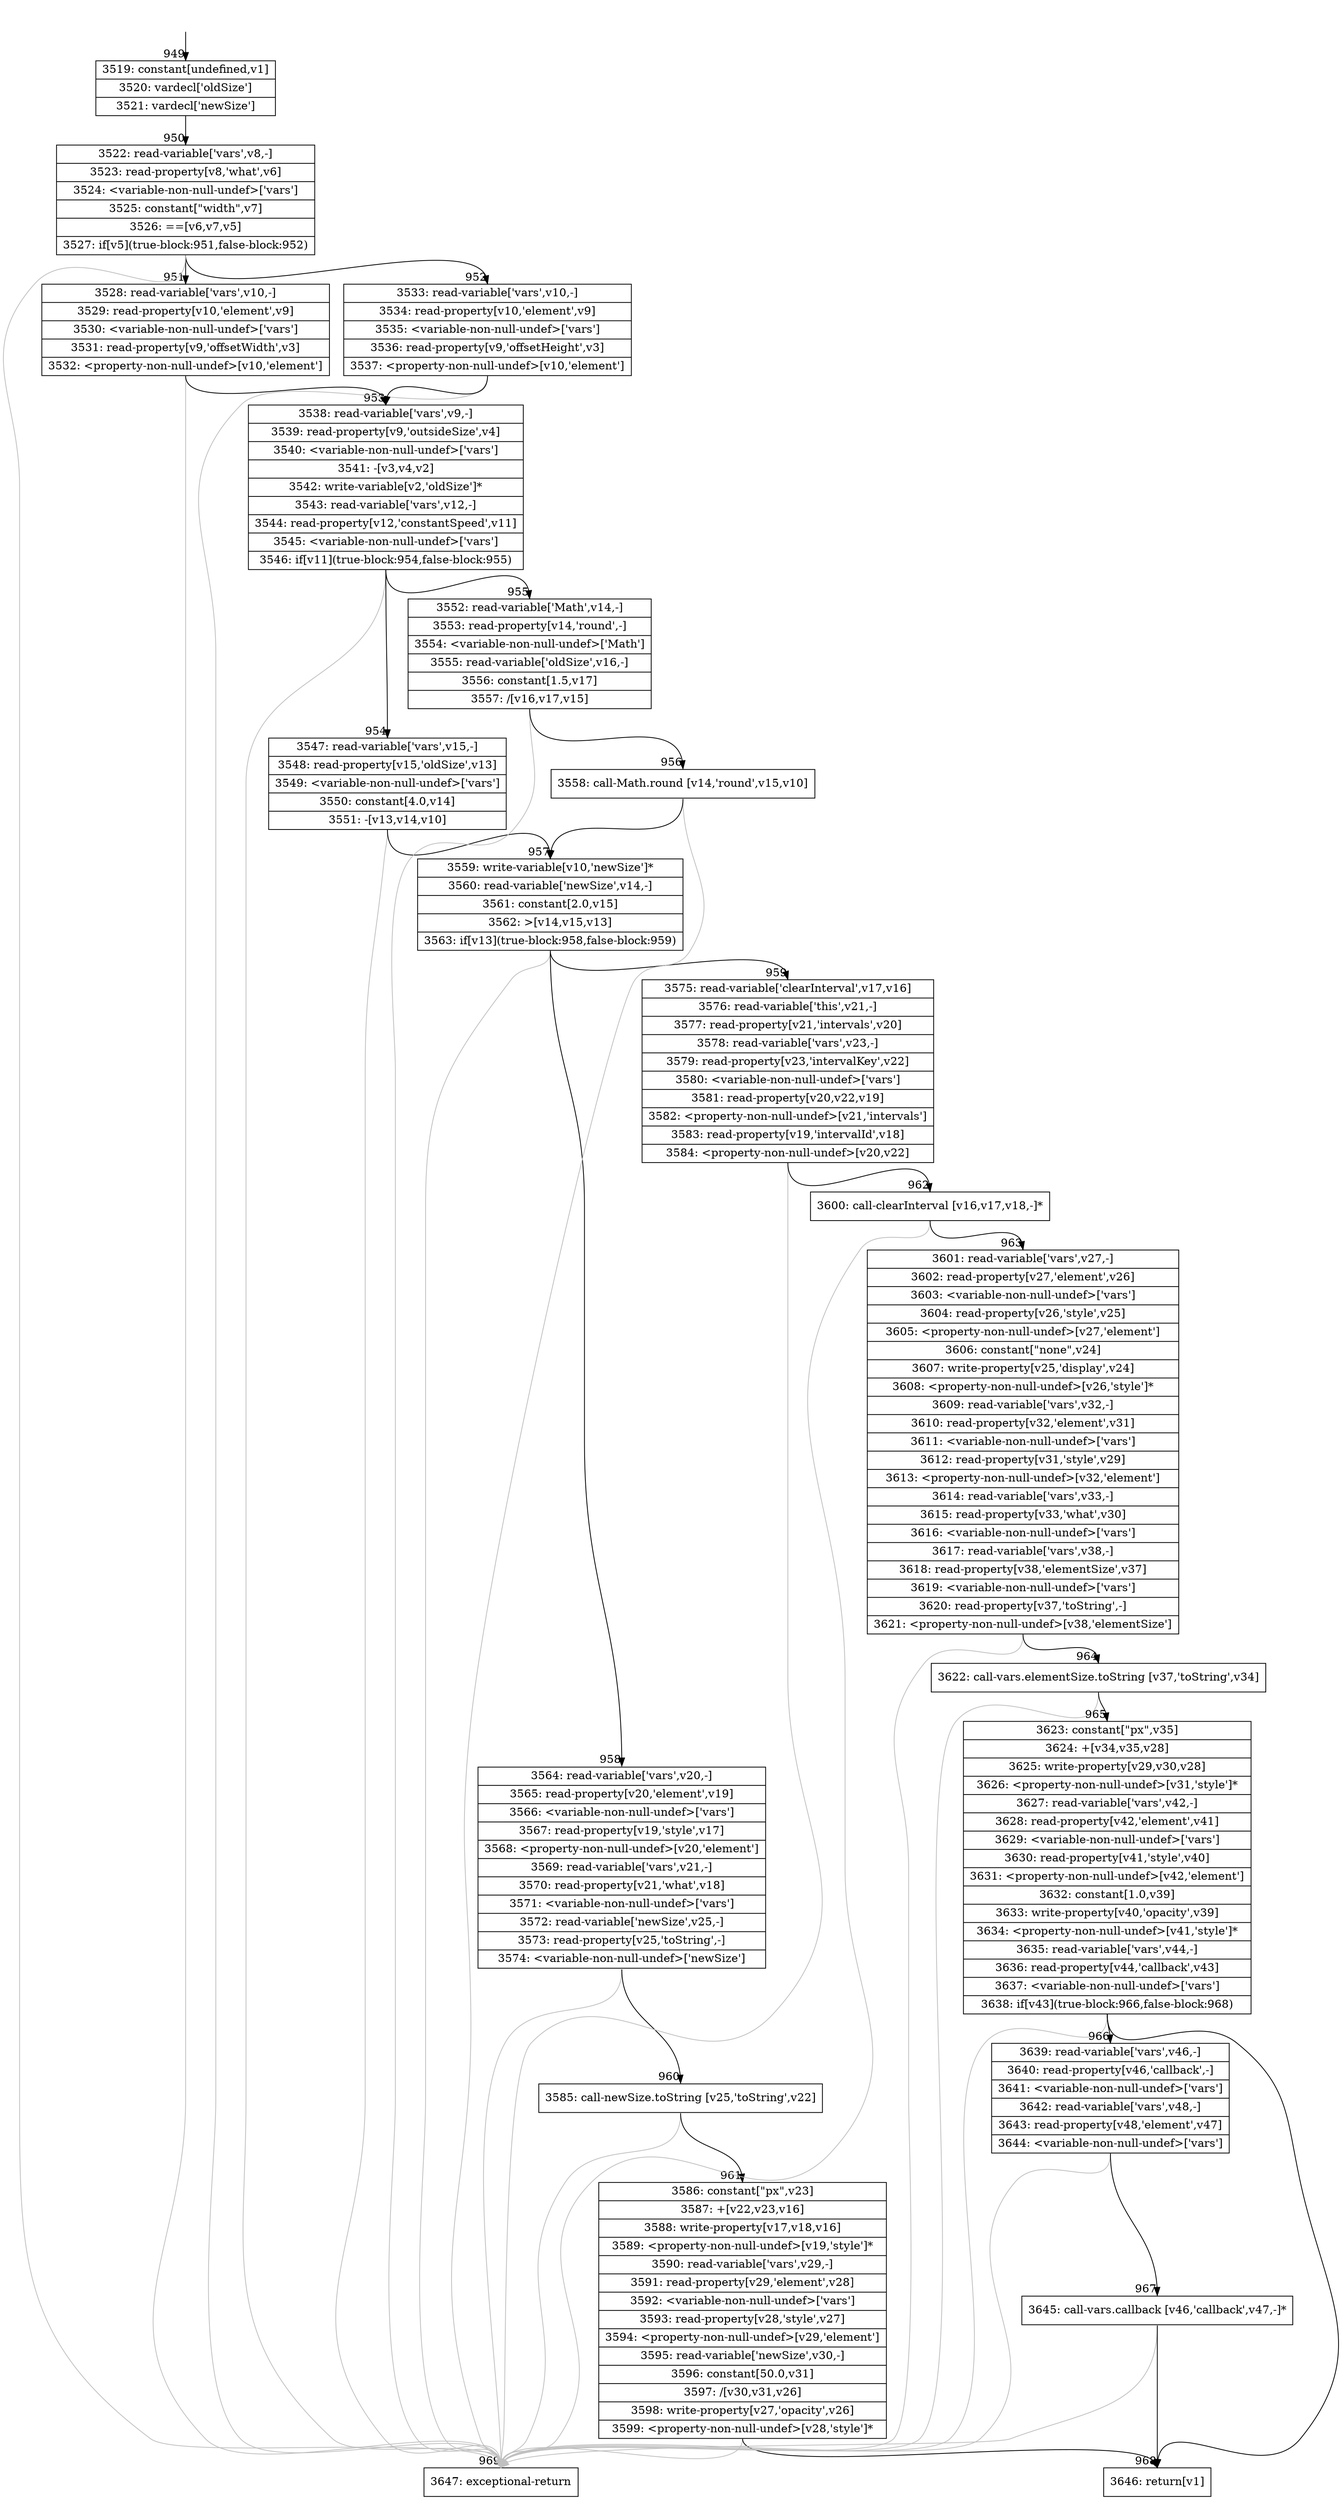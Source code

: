digraph {
rankdir="TD"
BB_entry51[shape=none,label=""];
BB_entry51 -> BB949 [tailport=s, headport=n, headlabel="    949"]
BB949 [shape=record label="{3519: constant[undefined,v1]|3520: vardecl['oldSize']|3521: vardecl['newSize']}" ] 
BB949 -> BB950 [tailport=s, headport=n, headlabel="      950"]
BB950 [shape=record label="{3522: read-variable['vars',v8,-]|3523: read-property[v8,'what',v6]|3524: \<variable-non-null-undef\>['vars']|3525: constant[\"width\",v7]|3526: ==[v6,v7,v5]|3527: if[v5](true-block:951,false-block:952)}" ] 
BB950 -> BB951 [tailport=s, headport=n, headlabel="      951"]
BB950 -> BB952 [tailport=s, headport=n, headlabel="      952"]
BB950 -> BB969 [tailport=s, headport=n, color=gray, headlabel="      969"]
BB951 [shape=record label="{3528: read-variable['vars',v10,-]|3529: read-property[v10,'element',v9]|3530: \<variable-non-null-undef\>['vars']|3531: read-property[v9,'offsetWidth',v3]|3532: \<property-non-null-undef\>[v10,'element']}" ] 
BB951 -> BB953 [tailport=s, headport=n, headlabel="      953"]
BB951 -> BB969 [tailport=s, headport=n, color=gray]
BB952 [shape=record label="{3533: read-variable['vars',v10,-]|3534: read-property[v10,'element',v9]|3535: \<variable-non-null-undef\>['vars']|3536: read-property[v9,'offsetHeight',v3]|3537: \<property-non-null-undef\>[v10,'element']}" ] 
BB952 -> BB953 [tailport=s, headport=n]
BB952 -> BB969 [tailport=s, headport=n, color=gray]
BB953 [shape=record label="{3538: read-variable['vars',v9,-]|3539: read-property[v9,'outsideSize',v4]|3540: \<variable-non-null-undef\>['vars']|3541: -[v3,v4,v2]|3542: write-variable[v2,'oldSize']*|3543: read-variable['vars',v12,-]|3544: read-property[v12,'constantSpeed',v11]|3545: \<variable-non-null-undef\>['vars']|3546: if[v11](true-block:954,false-block:955)}" ] 
BB953 -> BB954 [tailport=s, headport=n, headlabel="      954"]
BB953 -> BB955 [tailport=s, headport=n, headlabel="      955"]
BB953 -> BB969 [tailport=s, headport=n, color=gray]
BB954 [shape=record label="{3547: read-variable['vars',v15,-]|3548: read-property[v15,'oldSize',v13]|3549: \<variable-non-null-undef\>['vars']|3550: constant[4.0,v14]|3551: -[v13,v14,v10]}" ] 
BB954 -> BB957 [tailport=s, headport=n, headlabel="      957"]
BB954 -> BB969 [tailport=s, headport=n, color=gray]
BB955 [shape=record label="{3552: read-variable['Math',v14,-]|3553: read-property[v14,'round',-]|3554: \<variable-non-null-undef\>['Math']|3555: read-variable['oldSize',v16,-]|3556: constant[1.5,v17]|3557: /[v16,v17,v15]}" ] 
BB955 -> BB956 [tailport=s, headport=n, headlabel="      956"]
BB955 -> BB969 [tailport=s, headport=n, color=gray]
BB956 [shape=record label="{3558: call-Math.round [v14,'round',v15,v10]}" ] 
BB956 -> BB957 [tailport=s, headport=n]
BB956 -> BB969 [tailport=s, headport=n, color=gray]
BB957 [shape=record label="{3559: write-variable[v10,'newSize']*|3560: read-variable['newSize',v14,-]|3561: constant[2.0,v15]|3562: \>[v14,v15,v13]|3563: if[v13](true-block:958,false-block:959)}" ] 
BB957 -> BB958 [tailport=s, headport=n, headlabel="      958"]
BB957 -> BB959 [tailport=s, headport=n, headlabel="      959"]
BB957 -> BB969 [tailport=s, headport=n, color=gray]
BB958 [shape=record label="{3564: read-variable['vars',v20,-]|3565: read-property[v20,'element',v19]|3566: \<variable-non-null-undef\>['vars']|3567: read-property[v19,'style',v17]|3568: \<property-non-null-undef\>[v20,'element']|3569: read-variable['vars',v21,-]|3570: read-property[v21,'what',v18]|3571: \<variable-non-null-undef\>['vars']|3572: read-variable['newSize',v25,-]|3573: read-property[v25,'toString',-]|3574: \<variable-non-null-undef\>['newSize']}" ] 
BB958 -> BB960 [tailport=s, headport=n, headlabel="      960"]
BB958 -> BB969 [tailport=s, headport=n, color=gray]
BB959 [shape=record label="{3575: read-variable['clearInterval',v17,v16]|3576: read-variable['this',v21,-]|3577: read-property[v21,'intervals',v20]|3578: read-variable['vars',v23,-]|3579: read-property[v23,'intervalKey',v22]|3580: \<variable-non-null-undef\>['vars']|3581: read-property[v20,v22,v19]|3582: \<property-non-null-undef\>[v21,'intervals']|3583: read-property[v19,'intervalId',v18]|3584: \<property-non-null-undef\>[v20,v22]}" ] 
BB959 -> BB962 [tailport=s, headport=n, headlabel="      962"]
BB959 -> BB969 [tailport=s, headport=n, color=gray]
BB960 [shape=record label="{3585: call-newSize.toString [v25,'toString',v22]}" ] 
BB960 -> BB961 [tailport=s, headport=n, headlabel="      961"]
BB960 -> BB969 [tailport=s, headport=n, color=gray]
BB961 [shape=record label="{3586: constant[\"px\",v23]|3587: +[v22,v23,v16]|3588: write-property[v17,v18,v16]|3589: \<property-non-null-undef\>[v19,'style']*|3590: read-variable['vars',v29,-]|3591: read-property[v29,'element',v28]|3592: \<variable-non-null-undef\>['vars']|3593: read-property[v28,'style',v27]|3594: \<property-non-null-undef\>[v29,'element']|3595: read-variable['newSize',v30,-]|3596: constant[50.0,v31]|3597: /[v30,v31,v26]|3598: write-property[v27,'opacity',v26]|3599: \<property-non-null-undef\>[v28,'style']*}" ] 
BB961 -> BB968 [tailport=s, headport=n, headlabel="      968"]
BB961 -> BB969 [tailport=s, headport=n, color=gray]
BB962 [shape=record label="{3600: call-clearInterval [v16,v17,v18,-]*}" ] 
BB962 -> BB963 [tailport=s, headport=n, headlabel="      963"]
BB962 -> BB969 [tailport=s, headport=n, color=gray]
BB963 [shape=record label="{3601: read-variable['vars',v27,-]|3602: read-property[v27,'element',v26]|3603: \<variable-non-null-undef\>['vars']|3604: read-property[v26,'style',v25]|3605: \<property-non-null-undef\>[v27,'element']|3606: constant[\"none\",v24]|3607: write-property[v25,'display',v24]|3608: \<property-non-null-undef\>[v26,'style']*|3609: read-variable['vars',v32,-]|3610: read-property[v32,'element',v31]|3611: \<variable-non-null-undef\>['vars']|3612: read-property[v31,'style',v29]|3613: \<property-non-null-undef\>[v32,'element']|3614: read-variable['vars',v33,-]|3615: read-property[v33,'what',v30]|3616: \<variable-non-null-undef\>['vars']|3617: read-variable['vars',v38,-]|3618: read-property[v38,'elementSize',v37]|3619: \<variable-non-null-undef\>['vars']|3620: read-property[v37,'toString',-]|3621: \<property-non-null-undef\>[v38,'elementSize']}" ] 
BB963 -> BB964 [tailport=s, headport=n, headlabel="      964"]
BB963 -> BB969 [tailport=s, headport=n, color=gray]
BB964 [shape=record label="{3622: call-vars.elementSize.toString [v37,'toString',v34]}" ] 
BB964 -> BB965 [tailport=s, headport=n, headlabel="      965"]
BB964 -> BB969 [tailport=s, headport=n, color=gray]
BB965 [shape=record label="{3623: constant[\"px\",v35]|3624: +[v34,v35,v28]|3625: write-property[v29,v30,v28]|3626: \<property-non-null-undef\>[v31,'style']*|3627: read-variable['vars',v42,-]|3628: read-property[v42,'element',v41]|3629: \<variable-non-null-undef\>['vars']|3630: read-property[v41,'style',v40]|3631: \<property-non-null-undef\>[v42,'element']|3632: constant[1.0,v39]|3633: write-property[v40,'opacity',v39]|3634: \<property-non-null-undef\>[v41,'style']*|3635: read-variable['vars',v44,-]|3636: read-property[v44,'callback',v43]|3637: \<variable-non-null-undef\>['vars']|3638: if[v43](true-block:966,false-block:968)}" ] 
BB965 -> BB966 [tailport=s, headport=n, headlabel="      966"]
BB965 -> BB968 [tailport=s, headport=n]
BB965 -> BB969 [tailport=s, headport=n, color=gray]
BB966 [shape=record label="{3639: read-variable['vars',v46,-]|3640: read-property[v46,'callback',-]|3641: \<variable-non-null-undef\>['vars']|3642: read-variable['vars',v48,-]|3643: read-property[v48,'element',v47]|3644: \<variable-non-null-undef\>['vars']}" ] 
BB966 -> BB967 [tailport=s, headport=n, headlabel="      967"]
BB966 -> BB969 [tailport=s, headport=n, color=gray]
BB967 [shape=record label="{3645: call-vars.callback [v46,'callback',v47,-]*}" ] 
BB967 -> BB968 [tailport=s, headport=n]
BB967 -> BB969 [tailport=s, headport=n, color=gray]
BB968 [shape=record label="{3646: return[v1]}" ] 
BB969 [shape=record label="{3647: exceptional-return}" ] 
//#$~ 716
}
